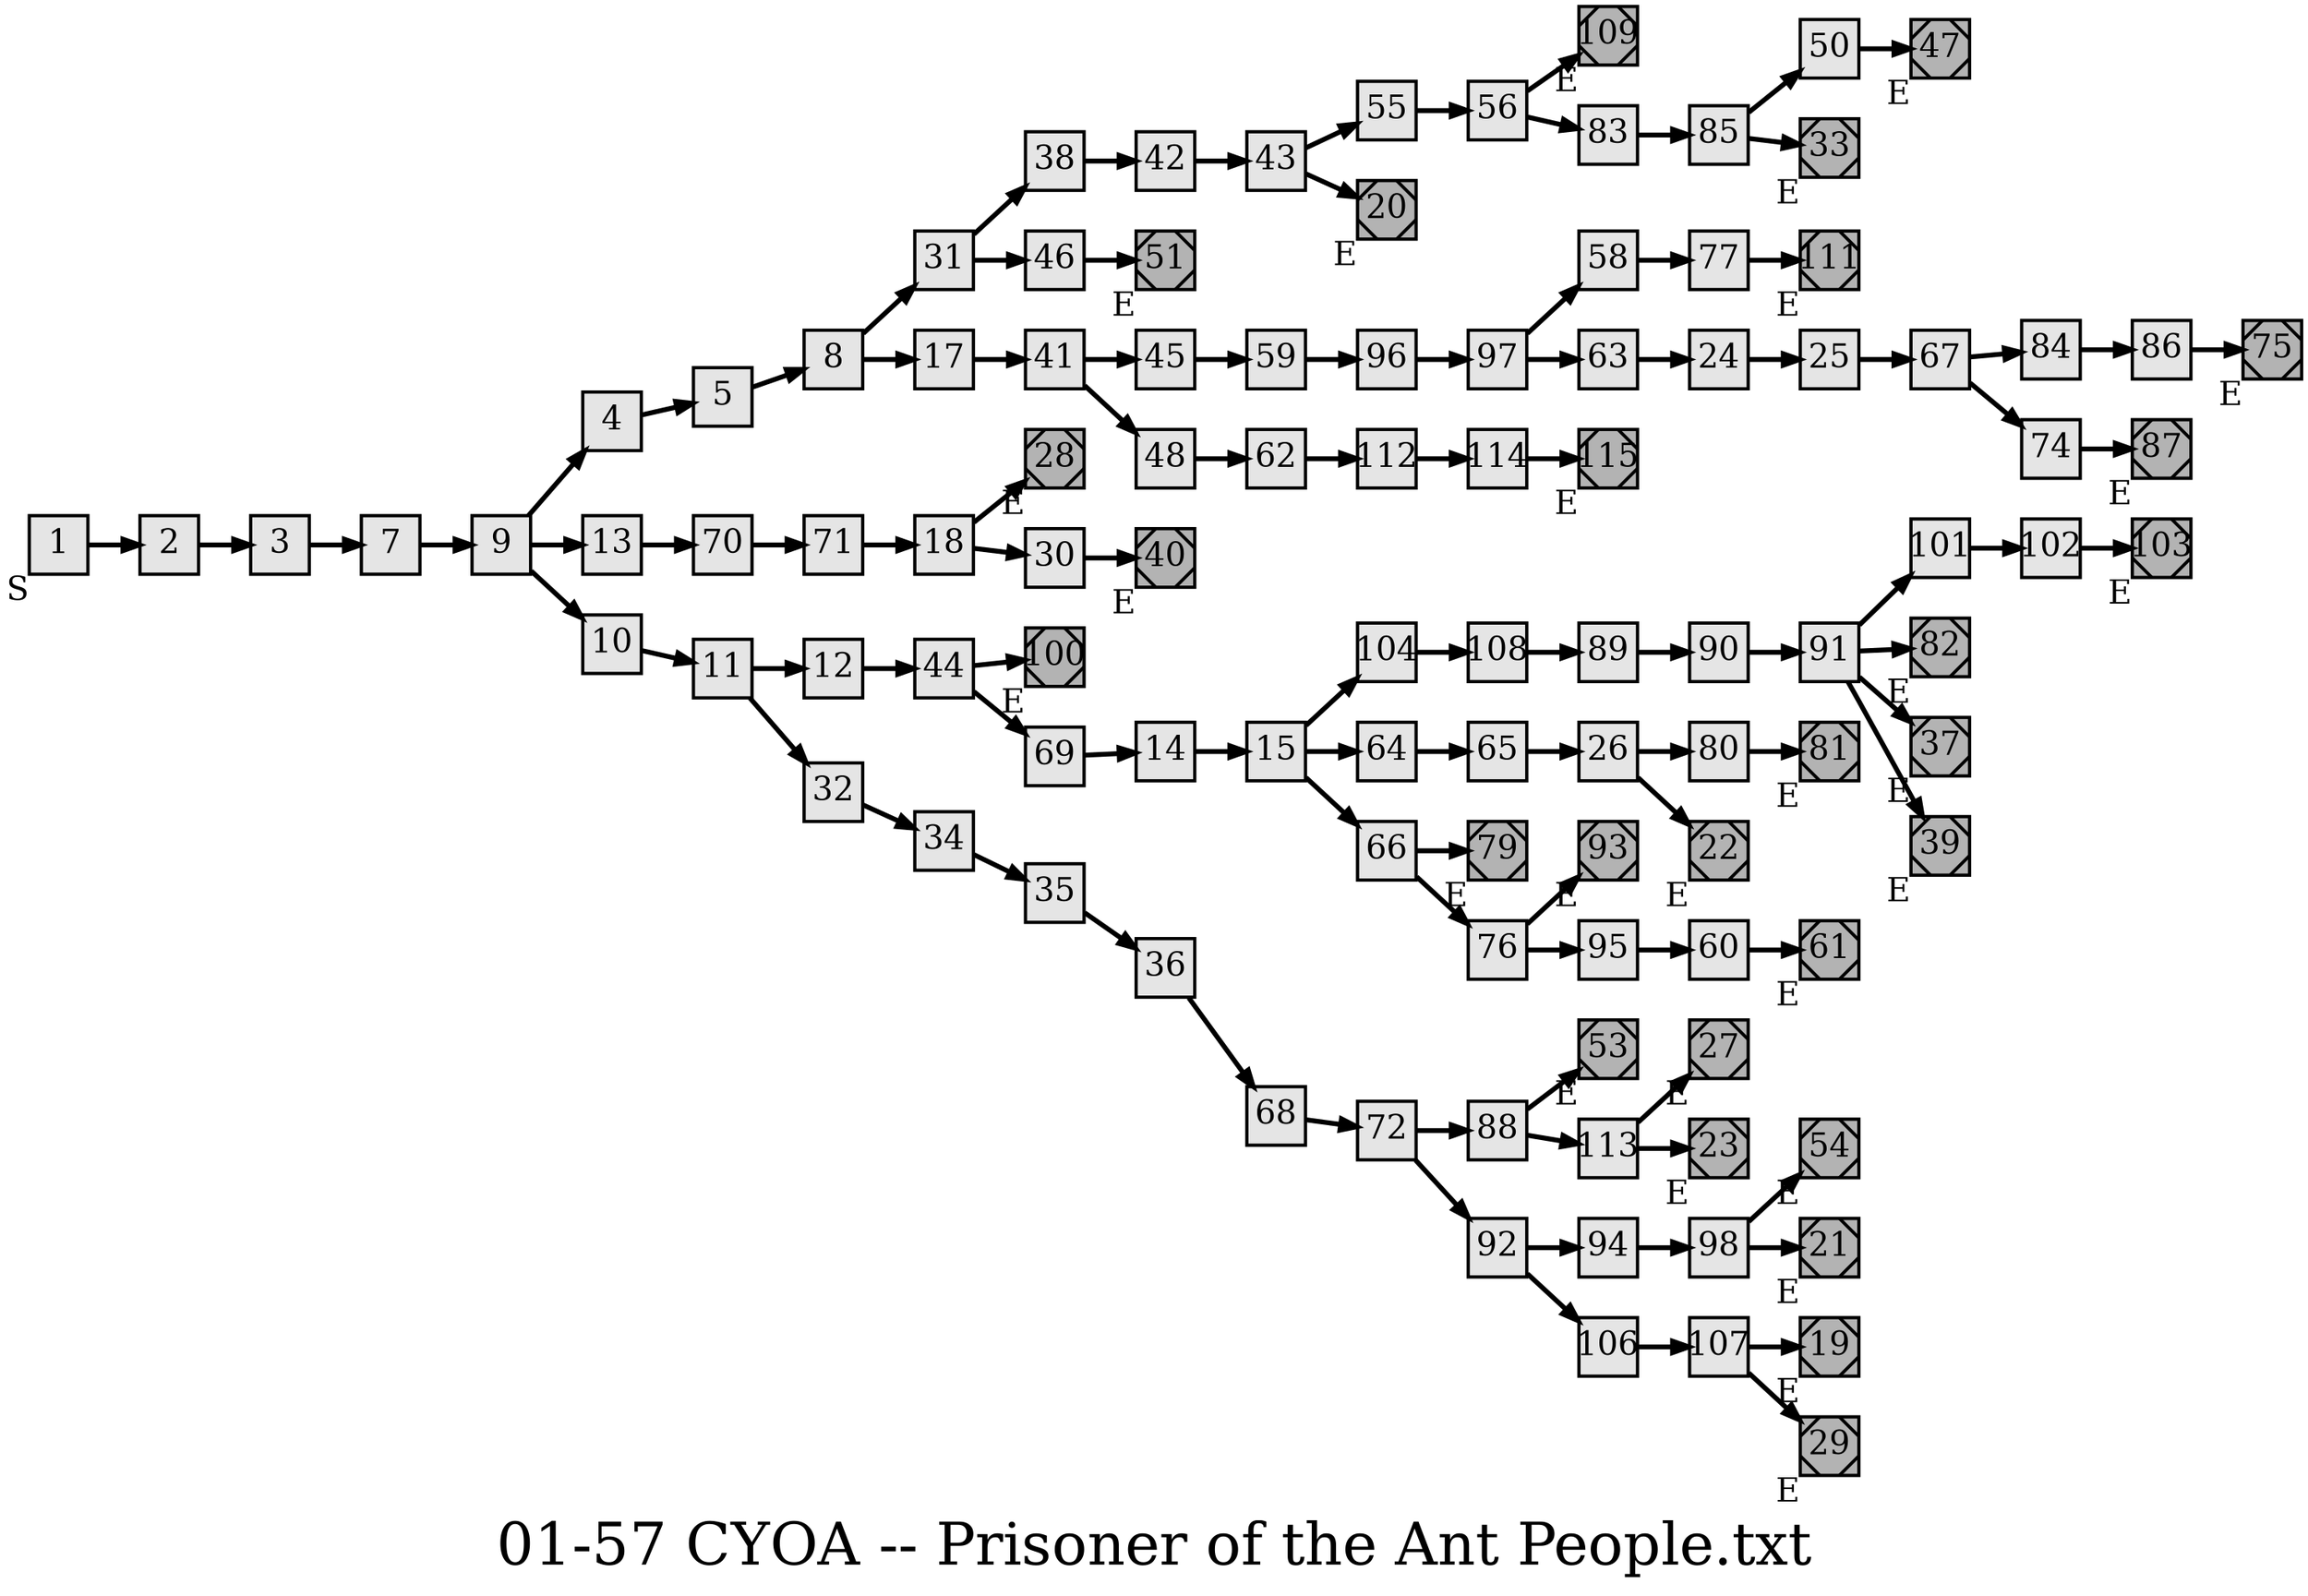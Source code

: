 digraph g{
  graph [ label="01-57 CYOA -- Prisoner of the Ant People.txt" rankdir=LR, ordering=out, fontsize=36, nodesep="0.35", ranksep="0.45"];
  node  [shape=rect, penwidth=2, fontsize=20, style=filled, fillcolor=grey90, margin="0,0", labelfloat=true, regular=true, fixedsize=true];
  edge  [labelfloat=true, penwidth=3, fontsize=12];

  1	[ xlabel="S" ];
  1 -> 2;
  2 -> 3;
  3 -> 7;
  4 -> 5;
  5 -> 8;
  7 -> 9;
  8 -> 31;
  8 -> 17;
  9 -> 4;
  9 -> 13;
  9 -> 10;
  10 -> 11;
  11 -> 12;
  11 -> 32;
  12 -> 44;
  13 -> 70;
  14 -> 15;
  15 -> 104;
  15 -> 64;
  15 -> 66;
  17 -> 41;
  18 -> 28;
  18 -> 30;
  19	[ xlabel="E", shape=Msquare, fontsize=20, fillcolor=grey70 ];
  20	[ xlabel="E", shape=Msquare, fontsize=20, fillcolor=grey70 ];
  21	[ xlabel="E", shape=Msquare, fontsize=20, fillcolor=grey70 ];
  22	[ xlabel="E", shape=Msquare, fontsize=20, fillcolor=grey70 ];
  23	[ xlabel="E", shape=Msquare, fontsize=20, fillcolor=grey70 ];
  24 -> 25;
  25 -> 67;
  26 -> 80;
  26 -> 22;
  27	[ xlabel="E", shape=Msquare, fontsize=20, fillcolor=grey70 ];
  28	[ xlabel="E", shape=Msquare, fontsize=20, fillcolor=grey70 ];
  29	[ xlabel="E", shape=Msquare, fontsize=20, fillcolor=grey70 ];
  30 -> 40;
  31 -> 38;
  31 -> 46;
  32 -> 34;
  33	[ xlabel="E", shape=Msquare, fontsize=20, fillcolor=grey70 ];
  34 -> 35;
  35 -> 36;
  36 -> 68;
  37	[ xlabel="E", shape=Msquare, fontsize=20, fillcolor=grey70 ];
  38 -> 42;
  39	[ xlabel="E", shape=Msquare, fontsize=20, fillcolor=grey70 ];
  40	[ xlabel="E", shape=Msquare, fontsize=20, fillcolor=grey70 ];
  41 -> 45;
  41 -> 48;
  42 -> 43;
  43 -> 55;
  43 -> 20;
  44 -> 100;
  44 -> 69;
  45 -> 59;
  46 -> 51;
  47	[ xlabel="E", shape=Msquare, fontsize=20, fillcolor=grey70 ];
  48 -> 62;
  50 -> 47;
  51	[ xlabel="E", shape=Msquare, fontsize=20, fillcolor=grey70 ];
  53	[ xlabel="E", shape=Msquare, fontsize=20, fillcolor=grey70 ];
  54	[ xlabel="E", shape=Msquare, fontsize=20, fillcolor=grey70 ];
  55 -> 56;
  56 -> 109;
  56 -> 83;
  58 -> 77;
  59 -> 96;
  60 -> 61;
  61	[ xlabel="E", shape=Msquare, fontsize=20, fillcolor=grey70 ];
  62 -> 112;
  63 -> 24;
  64 -> 65;
  65 -> 26;
  66 -> 79;
  66 -> 76;
  67 -> 84;
  67 -> 74;
  68 -> 72;
  69 -> 14;
  70 -> 71;
  71 -> 18;
  72 -> 88;
  72 -> 92;
  74 -> 87;
  75	[ xlabel="E", shape=Msquare, fontsize=20, fillcolor=grey70 ];
  76 -> 93;
  76 -> 95;
  77 -> 111;
  79	[ xlabel="E", shape=Msquare, fontsize=20, fillcolor=grey70 ];
  80 -> 81;
  81	[ xlabel="E", shape=Msquare, fontsize=20, fillcolor=grey70 ];
  82	[ xlabel="E", shape=Msquare, fontsize=20, fillcolor=grey70 ];
  83 -> 85;
  84 -> 86;
  85 -> 50;
  85 -> 33;
  86 -> 75;
  87	[ xlabel="E", shape=Msquare, fontsize=20, fillcolor=grey70 ];
  88 -> 53;
  88 -> 113;
  89 -> 90;
  90 -> 91;
  91 -> 101;
  91 -> 82;
  91 -> 37;
  91 -> 39;
  92 -> 94;
  92 -> 106;
  93	[ xlabel="E", shape=Msquare, fontsize=20, fillcolor=grey70 ];
  94 -> 98;
  95 -> 60;
  96 -> 97;
  97 -> 58;
  97 -> 63;
  98 -> 54;
  98 -> 21;
  100	[ xlabel="E", shape=Msquare, fontsize=20, fillcolor=grey70 ];
  101 -> 102;
  102 -> 103;
  103	[ xlabel="E", shape=Msquare, fontsize=20, fillcolor=grey70 ];
  104 -> 108;
  106 -> 107;
  107 -> 19;
  107 -> 29;
  108 -> 89;
  109	[ xlabel="E", shape=Msquare, fontsize=20, fillcolor=grey70 ];
  111	[ xlabel="E", shape=Msquare, fontsize=20, fillcolor=grey70 ];
  112 -> 114;
  113 -> 27;
  113 -> 23;
  114 -> 115;
  115	[ xlabel="E", shape=Msquare, fontsize=20, fillcolor=grey70 ];
}

